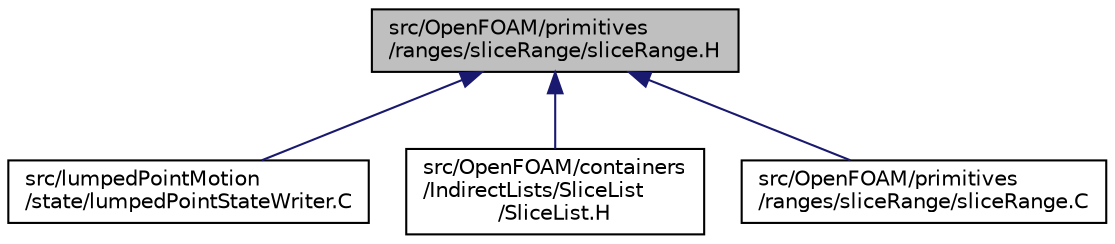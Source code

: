 digraph "src/OpenFOAM/primitives/ranges/sliceRange/sliceRange.H"
{
  bgcolor="transparent";
  edge [fontname="Helvetica",fontsize="10",labelfontname="Helvetica",labelfontsize="10"];
  node [fontname="Helvetica",fontsize="10",shape=record];
  Node1 [label="src/OpenFOAM/primitives\l/ranges/sliceRange/sliceRange.H",height=0.2,width=0.4,color="black", fillcolor="grey75", style="filled" fontcolor="black"];
  Node1 -> Node2 [dir="back",color="midnightblue",fontsize="10",style="solid",fontname="Helvetica"];
  Node2 [label="src/lumpedPointMotion\l/state/lumpedPointStateWriter.C",height=0.2,width=0.4,color="black",URL="$lumpedPointStateWriter_8C.html"];
  Node1 -> Node3 [dir="back",color="midnightblue",fontsize="10",style="solid",fontname="Helvetica"];
  Node3 [label="src/OpenFOAM/containers\l/IndirectLists/SliceList\l/SliceList.H",height=0.2,width=0.4,color="black",URL="$SliceList_8H.html"];
  Node1 -> Node4 [dir="back",color="midnightblue",fontsize="10",style="solid",fontname="Helvetica"];
  Node4 [label="src/OpenFOAM/primitives\l/ranges/sliceRange/sliceRange.C",height=0.2,width=0.4,color="black",URL="$sliceRange_8C.html"];
}
